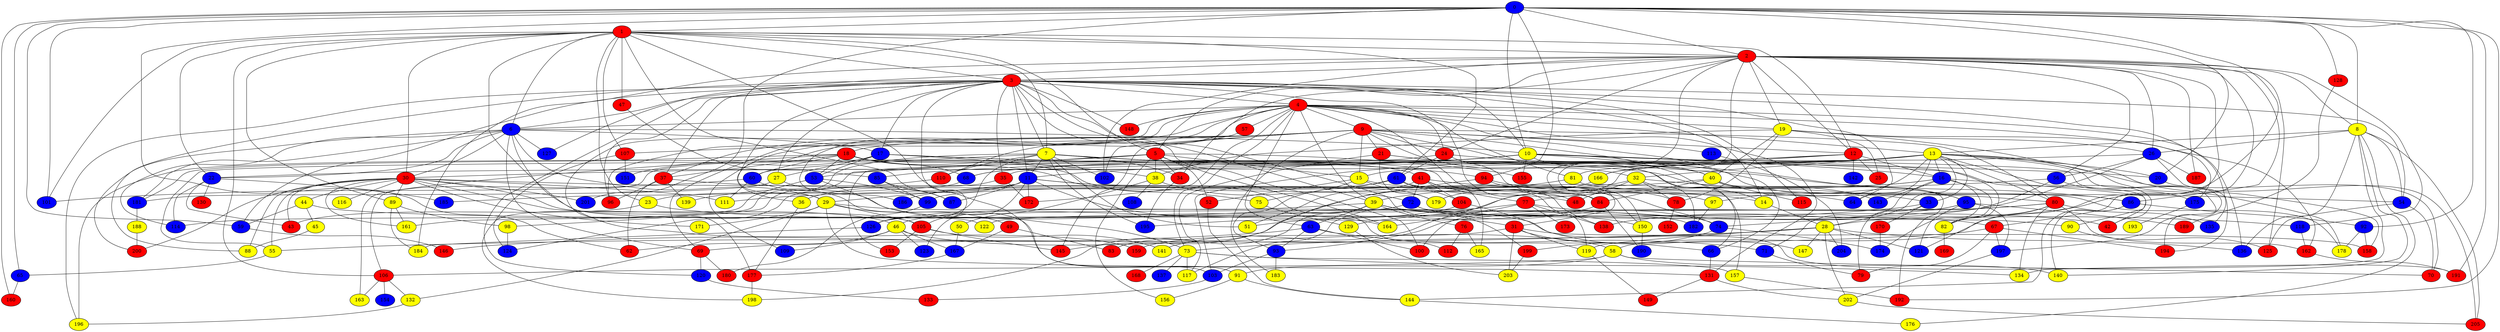 graph {
0 [style = filled fillcolor = blue];
1 [style = filled fillcolor = red];
2 [style = filled fillcolor = red];
3 [style = filled fillcolor = red];
4 [style = filled fillcolor = red];
5 [style = filled fillcolor = red];
6 [style = filled fillcolor = blue];
7 [style = filled fillcolor = yellow];
8 [style = filled fillcolor = yellow];
9 [style = filled fillcolor = red];
10 [style = filled fillcolor = yellow];
11 [style = filled fillcolor = blue];
12 [style = filled fillcolor = red];
13 [style = filled fillcolor = yellow];
14 [style = filled fillcolor = yellow];
15 [style = filled fillcolor = yellow];
16 [style = filled fillcolor = blue];
17 [style = filled fillcolor = blue];
18 [style = filled fillcolor = red];
19 [style = filled fillcolor = yellow];
20 [style = filled fillcolor = blue];
21 [style = filled fillcolor = red];
22 [style = filled fillcolor = blue];
23 [style = filled fillcolor = yellow];
24 [style = filled fillcolor = red];
25 [style = filled fillcolor = red];
26 [style = filled fillcolor = blue];
27 [style = filled fillcolor = yellow];
28 [style = filled fillcolor = yellow];
29 [style = filled fillcolor = yellow];
30 [style = filled fillcolor = red];
31 [style = filled fillcolor = red];
32 [style = filled fillcolor = yellow];
33 [style = filled fillcolor = blue];
34 [style = filled fillcolor = red];
35 [style = filled fillcolor = red];
36 [style = filled fillcolor = yellow];
37 [style = filled fillcolor = red];
38 [style = filled fillcolor = yellow];
39 [style = filled fillcolor = yellow];
40 [style = filled fillcolor = yellow];
41 [style = filled fillcolor = red];
42 [style = filled fillcolor = red];
43 [style = filled fillcolor = red];
44 [style = filled fillcolor = yellow];
45 [style = filled fillcolor = yellow];
46 [style = filled fillcolor = yellow];
47 [style = filled fillcolor = red];
48 [style = filled fillcolor = red];
49 [style = filled fillcolor = red];
50 [style = filled fillcolor = yellow];
51 [style = filled fillcolor = yellow];
52 [style = filled fillcolor = red];
53 [style = filled fillcolor = blue];
54 [style = filled fillcolor = blue];
55 [style = filled fillcolor = yellow];
56 [style = filled fillcolor = blue];
57 [style = filled fillcolor = red];
58 [style = filled fillcolor = yellow];
59 [style = filled fillcolor = blue];
60 [style = filled fillcolor = blue];
61 [style = filled fillcolor = blue];
62 [style = filled fillcolor = red];
63 [style = filled fillcolor = blue];
64 [style = filled fillcolor = blue];
65 [style = filled fillcolor = blue];
66 [style = filled fillcolor = blue];
67 [style = filled fillcolor = red];
68 [style = filled fillcolor = blue];
69 [style = filled fillcolor = red];
70 [style = filled fillcolor = red];
71 [style = filled fillcolor = blue];
72 [style = filled fillcolor = blue];
73 [style = filled fillcolor = yellow];
74 [style = filled fillcolor = blue];
75 [style = filled fillcolor = yellow];
76 [style = filled fillcolor = red];
77 [style = filled fillcolor = red];
78 [style = filled fillcolor = red];
79 [style = filled fillcolor = red];
80 [style = filled fillcolor = red];
81 [style = filled fillcolor = yellow];
82 [style = filled fillcolor = yellow];
83 [style = filled fillcolor = red];
84 [style = filled fillcolor = red];
85 [style = filled fillcolor = blue];
86 [style = filled fillcolor = blue];
87 [style = filled fillcolor = blue];
88 [style = filled fillcolor = yellow];
89 [style = filled fillcolor = yellow];
90 [style = filled fillcolor = yellow];
91 [style = filled fillcolor = yellow];
92 [style = filled fillcolor = blue];
93 [style = filled fillcolor = blue];
94 [style = filled fillcolor = red];
95 [style = filled fillcolor = blue];
96 [style = filled fillcolor = red];
97 [style = filled fillcolor = yellow];
98 [style = filled fillcolor = yellow];
99 [style = filled fillcolor = blue];
100 [style = filled fillcolor = red];
101 [style = filled fillcolor = blue];
102 [style = filled fillcolor = blue];
103 [style = filled fillcolor = blue];
104 [style = filled fillcolor = red];
105 [style = filled fillcolor = red];
106 [style = filled fillcolor = red];
107 [style = filled fillcolor = red];
108 [style = filled fillcolor = blue];
109 [style = filled fillcolor = blue];
110 [style = filled fillcolor = red];
111 [style = filled fillcolor = yellow];
112 [style = filled fillcolor = red];
113 [style = filled fillcolor = blue];
114 [style = filled fillcolor = blue];
115 [style = filled fillcolor = red];
116 [style = filled fillcolor = yellow];
117 [style = filled fillcolor = yellow];
118 [style = filled fillcolor = blue];
119 [style = filled fillcolor = yellow];
120 [style = filled fillcolor = blue];
121 [style = filled fillcolor = blue];
122 [style = filled fillcolor = yellow];
123 [style = filled fillcolor = blue];
124 [style = filled fillcolor = blue];
125 [style = filled fillcolor = red];
126 [style = filled fillcolor = blue];
127 [style = filled fillcolor = blue];
128 [style = filled fillcolor = red];
129 [style = filled fillcolor = yellow];
130 [style = filled fillcolor = red];
131 [style = filled fillcolor = red];
132 [style = filled fillcolor = yellow];
133 [style = filled fillcolor = red];
134 [style = filled fillcolor = yellow];
135 [style = filled fillcolor = blue];
136 [style = filled fillcolor = blue];
137 [style = filled fillcolor = blue];
138 [style = filled fillcolor = red];
139 [style = filled fillcolor = yellow];
140 [style = filled fillcolor = yellow];
141 [style = filled fillcolor = yellow];
142 [style = filled fillcolor = blue];
143 [style = filled fillcolor = blue];
144 [style = filled fillcolor = yellow];
145 [style = filled fillcolor = red];
146 [style = filled fillcolor = red];
147 [style = filled fillcolor = yellow];
148 [style = filled fillcolor = red];
149 [style = filled fillcolor = red];
150 [style = filled fillcolor = yellow];
151 [style = filled fillcolor = blue];
152 [style = filled fillcolor = red];
153 [style = filled fillcolor = red];
154 [style = filled fillcolor = blue];
155 [style = filled fillcolor = red];
156 [style = filled fillcolor = yellow];
157 [style = filled fillcolor = yellow];
158 [style = filled fillcolor = red];
159 [style = filled fillcolor = red];
160 [style = filled fillcolor = red];
161 [style = filled fillcolor = yellow];
162 [style = filled fillcolor = red];
163 [style = filled fillcolor = yellow];
164 [style = filled fillcolor = yellow];
165 [style = filled fillcolor = yellow];
166 [style = filled fillcolor = yellow];
167 [style = filled fillcolor = blue];
168 [style = filled fillcolor = red];
169 [style = filled fillcolor = red];
170 [style = filled fillcolor = red];
171 [style = filled fillcolor = yellow];
172 [style = filled fillcolor = red];
173 [style = filled fillcolor = red];
174 [style = filled fillcolor = blue];
175 [style = filled fillcolor = blue];
176 [style = filled fillcolor = yellow];
177 [style = filled fillcolor = red];
178 [style = filled fillcolor = yellow];
179 [style = filled fillcolor = yellow];
180 [style = filled fillcolor = red];
181 [style = filled fillcolor = blue];
182 [style = filled fillcolor = blue];
183 [style = filled fillcolor = yellow];
184 [style = filled fillcolor = yellow];
185 [style = filled fillcolor = blue];
186 [style = filled fillcolor = blue];
187 [style = filled fillcolor = red];
188 [style = filled fillcolor = yellow];
189 [style = filled fillcolor = red];
190 [style = filled fillcolor = blue];
191 [style = filled fillcolor = red];
192 [style = filled fillcolor = red];
193 [style = filled fillcolor = yellow];
194 [style = filled fillcolor = red];
195 [style = filled fillcolor = blue];
196 [style = filled fillcolor = yellow];
197 [style = filled fillcolor = blue];
198 [style = filled fillcolor = yellow];
199 [style = filled fillcolor = red];
200 [style = filled fillcolor = red];
201 [style = filled fillcolor = blue];
202 [style = filled fillcolor = yellow];
203 [style = filled fillcolor = yellow];
204 [style = filled fillcolor = blue];
205 [style = filled fillcolor = red];
0 -- 10;
0 -- 8;
0 -- 2;
0 -- 1;
0 -- 20;
0 -- 28;
0 -- 59;
0 -- 62;
0 -- 65;
0 -- 92;
0 -- 94;
0 -- 101;
0 -- 128;
0 -- 160;
0 -- 191;
0 -- 192;
0 -- 201;
1 -- 2;
1 -- 3;
1 -- 5;
1 -- 6;
1 -- 7;
1 -- 12;
1 -- 22;
1 -- 23;
1 -- 30;
1 -- 47;
1 -- 61;
1 -- 87;
1 -- 89;
1 -- 101;
1 -- 103;
1 -- 106;
1 -- 107;
1 -- 122;
2 -- 3;
2 -- 5;
2 -- 8;
2 -- 12;
2 -- 19;
2 -- 24;
2 -- 26;
2 -- 31;
2 -- 34;
2 -- 56;
2 -- 58;
2 -- 67;
2 -- 84;
2 -- 86;
2 -- 102;
2 -- 118;
2 -- 125;
2 -- 127;
2 -- 184;
2 -- 187;
3 -- 4;
3 -- 6;
3 -- 7;
3 -- 10;
3 -- 11;
3 -- 14;
3 -- 17;
3 -- 27;
3 -- 29;
3 -- 35;
3 -- 37;
3 -- 39;
3 -- 48;
3 -- 54;
3 -- 59;
3 -- 64;
3 -- 88;
3 -- 96;
3 -- 100;
3 -- 105;
3 -- 115;
3 -- 120;
3 -- 135;
3 -- 148;
3 -- 196;
3 -- 199;
4 -- 6;
4 -- 9;
4 -- 13;
4 -- 19;
4 -- 24;
4 -- 37;
4 -- 39;
4 -- 57;
4 -- 63;
4 -- 66;
4 -- 73;
4 -- 81;
4 -- 96;
4 -- 109;
4 -- 131;
4 -- 136;
4 -- 138;
4 -- 148;
4 -- 172;
4 -- 175;
4 -- 177;
4 -- 186;
5 -- 15;
5 -- 34;
5 -- 38;
5 -- 52;
5 -- 98;
5 -- 106;
5 -- 155;
5 -- 156;
5 -- 164;
5 -- 181;
6 -- 10;
6 -- 17;
6 -- 22;
6 -- 29;
6 -- 30;
6 -- 69;
6 -- 114;
6 -- 127;
6 -- 159;
6 -- 181;
6 -- 200;
7 -- 11;
7 -- 34;
7 -- 41;
7 -- 51;
7 -- 60;
7 -- 94;
7 -- 102;
7 -- 110;
7 -- 126;
7 -- 143;
7 -- 195;
7 -- 198;
8 -- 13;
8 -- 26;
8 -- 54;
8 -- 134;
8 -- 136;
8 -- 140;
8 -- 176;
8 -- 205;
9 -- 12;
9 -- 14;
9 -- 15;
9 -- 18;
9 -- 21;
9 -- 24;
9 -- 32;
9 -- 36;
9 -- 69;
9 -- 80;
9 -- 102;
9 -- 107;
9 -- 113;
9 -- 145;
9 -- 157;
9 -- 183;
10 -- 11;
10 -- 16;
10 -- 30;
10 -- 40;
10 -- 55;
10 -- 66;
10 -- 68;
10 -- 82;
10 -- 85;
10 -- 95;
10 -- 155;
10 -- 197;
11 -- 14;
11 -- 23;
11 -- 29;
11 -- 36;
11 -- 84;
11 -- 87;
11 -- 123;
11 -- 164;
11 -- 172;
12 -- 16;
12 -- 25;
12 -- 53;
12 -- 81;
12 -- 142;
12 -- 166;
13 -- 15;
13 -- 16;
13 -- 20;
13 -- 22;
13 -- 28;
13 -- 32;
13 -- 33;
13 -- 42;
13 -- 64;
13 -- 68;
13 -- 80;
13 -- 97;
13 -- 103;
13 -- 141;
13 -- 158;
13 -- 166;
13 -- 178;
13 -- 194;
14 -- 28;
15 -- 52;
15 -- 75;
15 -- 150;
15 -- 179;
16 -- 39;
16 -- 42;
16 -- 71;
16 -- 82;
16 -- 117;
16 -- 143;
16 -- 174;
17 -- 20;
17 -- 27;
17 -- 38;
17 -- 53;
17 -- 86;
17 -- 151;
18 -- 37;
18 -- 53;
18 -- 60;
18 -- 68;
18 -- 75;
18 -- 112;
18 -- 119;
18 -- 163;
18 -- 196;
19 -- 25;
19 -- 26;
19 -- 38;
19 -- 40;
19 -- 78;
19 -- 162;
19 -- 194;
20 -- 70;
21 -- 40;
21 -- 95;
21 -- 117;
21 -- 179;
22 -- 43;
22 -- 114;
22 -- 130;
22 -- 185;
23 -- 31;
23 -- 43;
24 -- 61;
24 -- 78;
24 -- 90;
24 -- 153;
26 -- 35;
26 -- 56;
26 -- 138;
26 -- 187;
26 -- 205;
27 -- 147;
27 -- 181;
28 -- 55;
28 -- 73;
28 -- 119;
28 -- 121;
28 -- 136;
28 -- 147;
28 -- 202;
28 -- 204;
29 -- 49;
29 -- 105;
29 -- 131;
29 -- 132;
29 -- 171;
29 -- 182;
30 -- 43;
30 -- 44;
30 -- 46;
30 -- 48;
30 -- 55;
30 -- 88;
30 -- 89;
30 -- 105;
30 -- 111;
30 -- 116;
30 -- 161;
30 -- 171;
30 -- 200;
30 -- 201;
31 -- 66;
31 -- 119;
31 -- 158;
31 -- 159;
31 -- 203;
32 -- 33;
32 -- 48;
32 -- 78;
32 -- 99;
32 -- 182;
33 -- 51;
33 -- 79;
33 -- 170;
34 -- 195;
35 -- 124;
35 -- 172;
36 -- 177;
37 -- 62;
37 -- 64;
37 -- 96;
37 -- 139;
38 -- 50;
38 -- 72;
38 -- 108;
39 -- 42;
39 -- 46;
39 -- 63;
39 -- 76;
39 -- 83;
39 -- 150;
40 -- 80;
40 -- 84;
40 -- 111;
40 -- 115;
40 -- 192;
41 -- 51;
41 -- 54;
41 -- 72;
41 -- 77;
41 -- 104;
41 -- 165;
44 -- 45;
44 -- 59;
44 -- 67;
45 -- 88;
46 -- 58;
46 -- 62;
46 -- 109;
46 -- 123;
46 -- 167;
47 -- 85;
49 -- 83;
49 -- 167;
50 -- 167;
52 -- 144;
53 -- 73;
53 -- 99;
53 -- 161;
54 -- 70;
54 -- 125;
55 -- 65;
56 -- 74;
56 -- 77;
56 -- 175;
57 -- 110;
58 -- 70;
58 -- 91;
58 -- 106;
58 -- 140;
59 -- 146;
60 -- 91;
60 -- 101;
60 -- 111;
61 -- 74;
61 -- 93;
61 -- 104;
61 -- 178;
61 -- 186;
63 -- 71;
63 -- 93;
63 -- 100;
63 -- 146;
65 -- 160;
66 -- 131;
67 -- 69;
67 -- 79;
67 -- 194;
67 -- 197;
68 -- 185;
69 -- 120;
69 -- 180;
71 -- 79;
72 -- 74;
72 -- 90;
72 -- 114;
73 -- 117;
73 -- 134;
73 -- 137;
73 -- 157;
73 -- 168;
74 -- 174;
74 -- 199;
75 -- 129;
76 -- 112;
76 -- 165;
77 -- 118;
77 -- 126;
77 -- 138;
77 -- 164;
77 -- 173;
78 -- 152;
80 -- 82;
80 -- 93;
80 -- 121;
80 -- 122;
80 -- 134;
80 -- 135;
80 -- 162;
81 -- 86;
81 -- 145;
82 -- 169;
84 -- 190;
84 -- 195;
85 -- 87;
85 -- 99;
86 -- 92;
86 -- 140;
86 -- 144;
89 -- 98;
89 -- 161;
89 -- 184;
90 -- 125;
91 -- 144;
91 -- 156;
92 -- 158;
92 -- 178;
93 -- 103;
93 -- 183;
94 -- 97;
94 -- 150;
94 -- 198;
95 -- 100;
95 -- 121;
95 -- 129;
95 -- 189;
95 -- 197;
97 -- 182;
98 -- 124;
99 -- 180;
103 -- 133;
104 -- 126;
104 -- 191;
105 -- 141;
105 -- 145;
105 -- 153;
106 -- 132;
106 -- 154;
106 -- 163;
107 -- 124;
107 -- 151;
110 -- 139;
113 -- 204;
118 -- 162;
119 -- 149;
120 -- 133;
126 -- 184;
128 -- 189;
129 -- 203;
131 -- 149;
131 -- 202;
132 -- 196;
144 -- 176;
150 -- 190;
157 -- 192;
162 -- 191;
166 -- 179;
167 -- 177;
170 -- 174;
175 -- 193;
177 -- 198;
181 -- 188;
188 -- 200;
197 -- 202;
199 -- 203;
202 -- 205;
}
